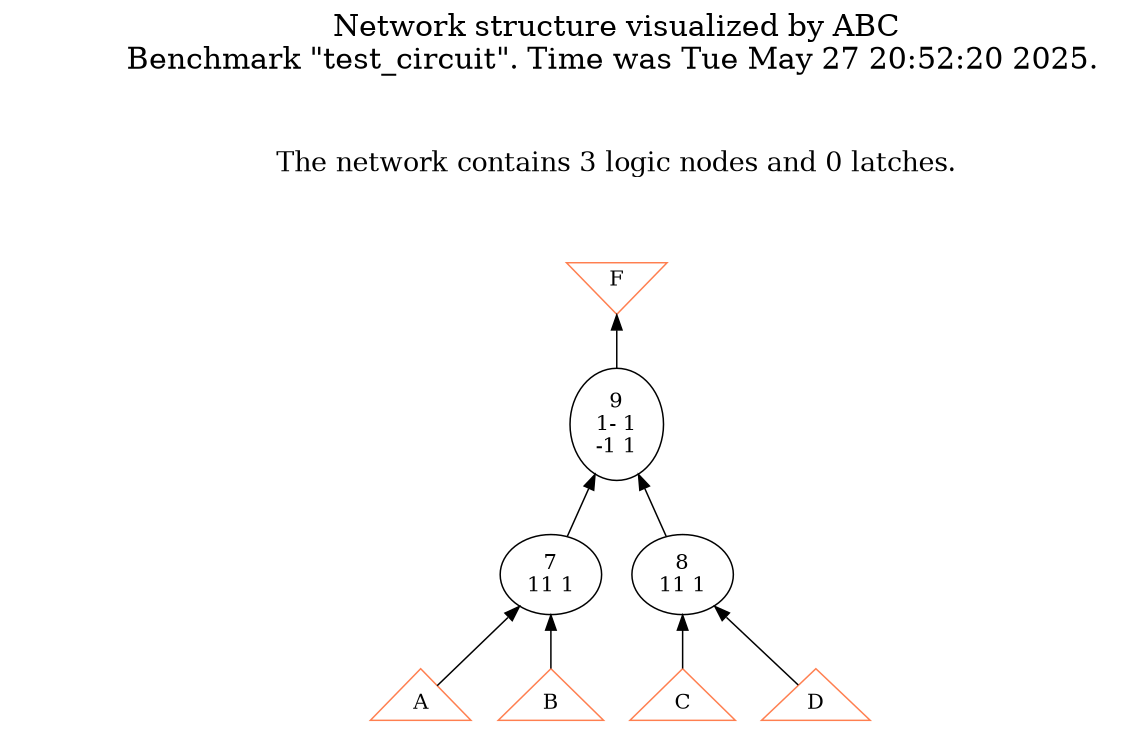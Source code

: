 # Network structure generated by ABC

digraph network {
size = "7.5,10";
center = true;
edge [dir = back];

{
  node [shape = plaintext];
  edge [style = invis];
  LevelTitle1 [label=""];
  LevelTitle2 [label=""];
  Level3 [label = ""];
  Level2 [label = ""];
  Level1 [label = ""];
  Level0 [label = ""];
  LevelTitle1 ->  LevelTitle2 ->  Level3 ->  Level2 ->  Level1 ->  Level0;
}

{
  rank = same;
  LevelTitle1;
  title1 [shape=plaintext,
          fontsize=20,
          fontname = "Times-Roman",
          label="Network structure visualized by ABC\nBenchmark \"test_circuit\". Time was Tue May 27 20:52:20 2025. "
         ];
}

{
  rank = same;
  LevelTitle2;
  title2 [shape=plaintext,
          fontsize=18,
          fontname = "Times-Roman",
          label="The network contains 3 logic nodes and 0 latches.\n"
         ];
}

{
  rank = same;
  Level3;
  Node5 [label = "F", shape = invtriangle, color = coral, fillcolor = coral];
}

{
  rank = same;
  Level2;
  Node8 [label = "9\n1- 1\n-1 1", shape = ellipse];
}

{
  rank = same;
  Level1;
  Node6 [label = "7\n11 1", shape = ellipse];
  Node7 [label = "8\n11 1", shape = ellipse];
}

{
  rank = same;
  Level0;
  Node1 [label = "A", shape = triangle, color = coral, fillcolor = coral];
  Node2 [label = "B", shape = triangle, color = coral, fillcolor = coral];
  Node3 [label = "C", shape = triangle, color = coral, fillcolor = coral];
  Node4 [label = "D", shape = triangle, color = coral, fillcolor = coral];
}

title1 -> title2 [style = invis];
title2 -> Node5 [style = invis];
Node5 -> Node8 [style = solid];
Node6 -> Node1 [style = solid];
Node6 -> Node2 [style = solid];
Node7 -> Node3 [style = solid];
Node7 -> Node4 [style = solid];
Node8 -> Node6 [style = solid];
Node8 -> Node7 [style = solid];
}

